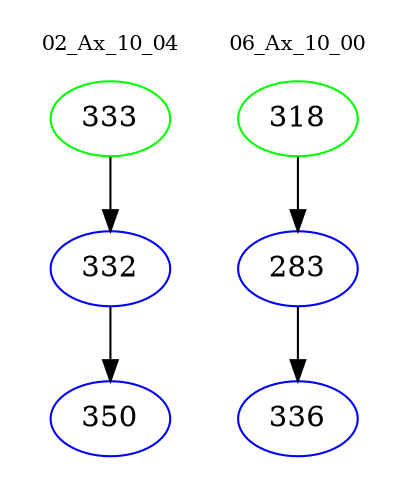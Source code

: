 digraph{
subgraph cluster_0 {
color = white
label = "02_Ax_10_04";
fontsize=10;
T0_333 [label="333", color="green"]
T0_333 -> T0_332 [color="black"]
T0_332 [label="332", color="blue"]
T0_332 -> T0_350 [color="black"]
T0_350 [label="350", color="blue"]
}
subgraph cluster_1 {
color = white
label = "06_Ax_10_00";
fontsize=10;
T1_318 [label="318", color="green"]
T1_318 -> T1_283 [color="black"]
T1_283 [label="283", color="blue"]
T1_283 -> T1_336 [color="black"]
T1_336 [label="336", color="blue"]
}
}
